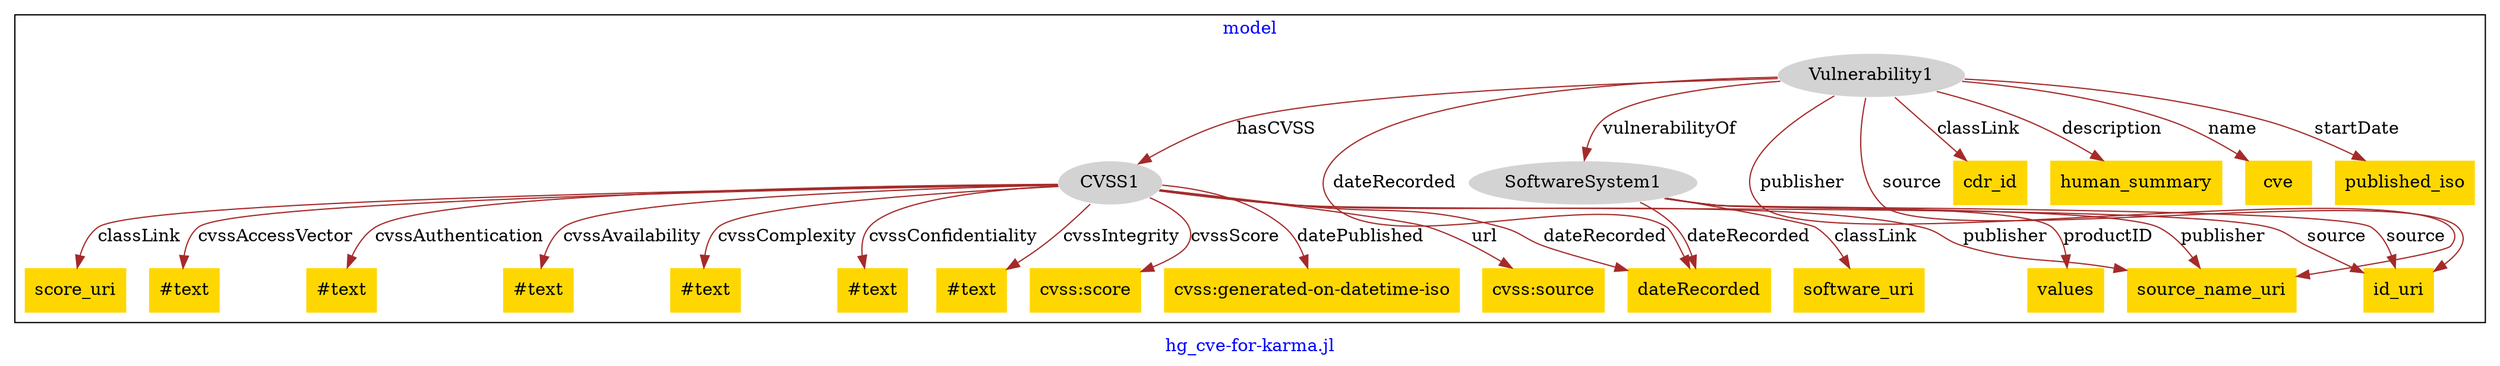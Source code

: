 digraph n0 {
fontcolor="blue"
remincross="true"
label="hg_cve-for-karma.jl"
subgraph cluster {
label="model"
n2[style="filled",color="white",fillcolor="lightgray",label="CVSS1"];
n3[shape="plaintext",style="filled",fillcolor="gold",label="score_uri"];
n4[shape="plaintext",style="filled",fillcolor="gold",label="#text"];
n5[shape="plaintext",style="filled",fillcolor="gold",label="#text"];
n6[shape="plaintext",style="filled",fillcolor="gold",label="#text"];
n7[shape="plaintext",style="filled",fillcolor="gold",label="#text"];
n8[shape="plaintext",style="filled",fillcolor="gold",label="#text"];
n9[shape="plaintext",style="filled",fillcolor="gold",label="#text"];
n10[shape="plaintext",style="filled",fillcolor="gold",label="cvss:score"];
n11[shape="plaintext",style="filled",fillcolor="gold",label="dateRecorded"];
n12[shape="plaintext",style="filled",fillcolor="gold",label="cvss:generated-on-datetime-iso"];
n13[shape="plaintext",style="filled",fillcolor="gold",label="cvss:source"];
n14[style="filled",color="white",fillcolor="lightgray",label="SoftwareSystem1"];
n15[shape="plaintext",style="filled",fillcolor="gold",label="software_uri"];
n16[shape="plaintext",style="filled",fillcolor="gold",label="values"];
n17[shape="plaintext",style="filled",fillcolor="gold",label="source_name_uri"];
n18[shape="plaintext",style="filled",fillcolor="gold",label="id_uri"];
n19[style="filled",color="white",fillcolor="lightgray",label="Vulnerability1"];
n20[shape="plaintext",style="filled",fillcolor="gold",label="cdr_id"];
n21[shape="plaintext",style="filled",fillcolor="gold",label="human_summary"];
n22[shape="plaintext",style="filled",fillcolor="gold",label="cve"];
n23[shape="plaintext",style="filled",fillcolor="gold",label="published_iso"];
}
n2 -> n3[color="brown",fontcolor="black",label="classLink"]
n2 -> n4[color="brown",fontcolor="black",label="cvssAccessVector"]
n2 -> n5[color="brown",fontcolor="black",label="cvssAuthentication"]
n2 -> n6[color="brown",fontcolor="black",label="cvssAvailability"]
n2 -> n7[color="brown",fontcolor="black",label="cvssComplexity"]
n2 -> n8[color="brown",fontcolor="black",label="cvssConfidentiality"]
n2 -> n9[color="brown",fontcolor="black",label="cvssIntegrity"]
n2 -> n10[color="brown",fontcolor="black",label="cvssScore"]
n2 -> n11[color="brown",fontcolor="black",label="dateRecorded"]
n2 -> n12[color="brown",fontcolor="black",label="datePublished"]
n2 -> n13[color="brown",fontcolor="black",label="url"]
n14 -> n15[color="brown",fontcolor="black",label="classLink"]
n14 -> n11[color="brown",fontcolor="black",label="dateRecorded"]
n14 -> n16[color="brown",fontcolor="black",label="productID"]
n14 -> n17[color="brown",fontcolor="black",label="publisher"]
n14 -> n18[color="brown",fontcolor="black",label="source"]
n19 -> n20[color="brown",fontcolor="black",label="classLink"]
n19 -> n11[color="brown",fontcolor="black",label="dateRecorded"]
n19 -> n21[color="brown",fontcolor="black",label="description"]
n19 -> n22[color="brown",fontcolor="black",label="name"]
n19 -> n23[color="brown",fontcolor="black",label="startDate"]
n19 -> n2[color="brown",fontcolor="black",label="hasCVSS"]
n2 -> n18[color="brown",fontcolor="black",label="source"]
n19 -> n14[color="brown",fontcolor="black",label="vulnerabilityOf"]
n2 -> n17[color="brown",fontcolor="black",label="publisher"]
n19 -> n17[color="brown",fontcolor="black",label="publisher"]
n19 -> n18[color="brown",fontcolor="black",label="source"]
}
